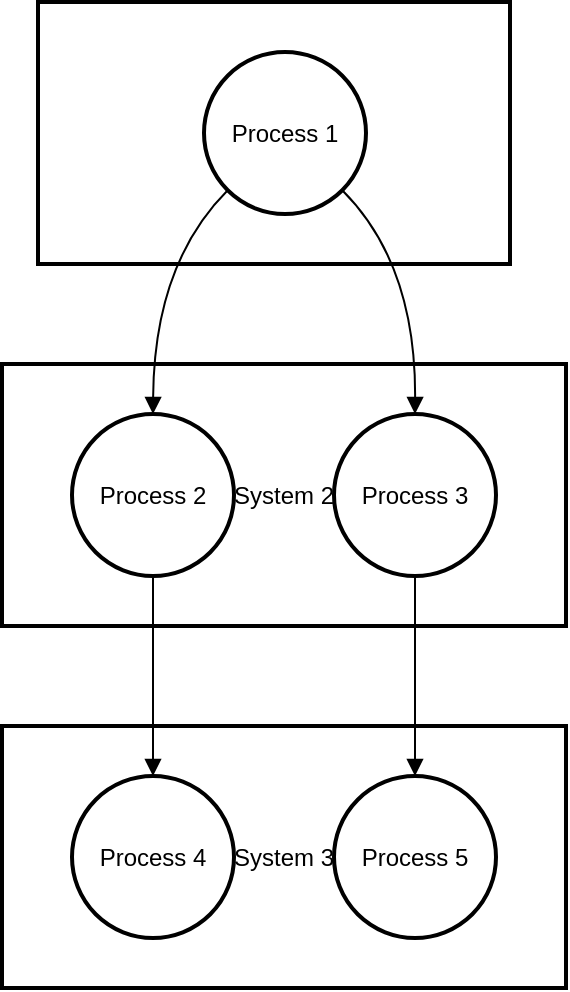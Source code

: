 <mxfile version="25.0.1">
  <diagram name="Page-1" id="hQs5HElA8y3-Bk8a-BCD">
    <mxGraphModel>
      <root>
        <mxCell id="0" />
        <mxCell id="1" parent="0" />
        <mxCell id="2" value="System 3" style="whiteSpace=wrap;strokeWidth=2;" vertex="1" parent="1">
          <mxGeometry x="8" y="370" width="282" height="131" as="geometry" />
        </mxCell>
        <mxCell id="3" value="System 2" style="whiteSpace=wrap;strokeWidth=2;" vertex="1" parent="1">
          <mxGeometry x="8" y="189" width="282" height="131" as="geometry" />
        </mxCell>
        <mxCell id="4" value="System 1" style="whiteSpace=wrap;strokeWidth=2;" vertex="1" parent="1">
          <mxGeometry x="26" y="8" width="236" height="131" as="geometry" />
        </mxCell>
        <mxCell id="5" value="Process 1" style="ellipse;aspect=fixed;strokeWidth=2;whiteSpace=wrap;" vertex="1" parent="1">
          <mxGeometry x="109" y="33" width="81" height="81" as="geometry" />
        </mxCell>
        <mxCell id="6" value="Process 2" style="ellipse;aspect=fixed;strokeWidth=2;whiteSpace=wrap;" vertex="1" parent="1">
          <mxGeometry x="43" y="214" width="81" height="81" as="geometry" />
        </mxCell>
        <mxCell id="7" value="Process 3" style="ellipse;aspect=fixed;strokeWidth=2;whiteSpace=wrap;" vertex="1" parent="1">
          <mxGeometry x="174" y="214" width="81" height="81" as="geometry" />
        </mxCell>
        <mxCell id="8" value="Process 4" style="ellipse;aspect=fixed;strokeWidth=2;whiteSpace=wrap;" vertex="1" parent="1">
          <mxGeometry x="43" y="395" width="81" height="81" as="geometry" />
        </mxCell>
        <mxCell id="9" value="Process 5" style="ellipse;aspect=fixed;strokeWidth=2;whiteSpace=wrap;" vertex="1" parent="1">
          <mxGeometry x="174" y="395" width="81" height="81" as="geometry" />
        </mxCell>
        <mxCell id="10" value="" style="curved=1;startArrow=none;endArrow=block;exitX=0;exitY=1;entryX=0.5;entryY=0;" edge="1" parent="1" source="5" target="6">
          <mxGeometry relative="1" as="geometry">
            <Array as="points">
              <mxPoint x="84" y="139" />
            </Array>
          </mxGeometry>
        </mxCell>
        <mxCell id="11" value="" style="curved=1;startArrow=none;endArrow=block;exitX=0.5;exitY=0.99;entryX=0.5;entryY=-0.01;" edge="1" parent="1" source="6" target="8">
          <mxGeometry relative="1" as="geometry">
            <Array as="points" />
          </mxGeometry>
        </mxCell>
        <mxCell id="12" value="" style="curved=1;startArrow=none;endArrow=block;exitX=1;exitY=1;entryX=0.5;entryY=0;" edge="1" parent="1" source="5" target="7">
          <mxGeometry relative="1" as="geometry">
            <Array as="points">
              <mxPoint x="215" y="139" />
            </Array>
          </mxGeometry>
        </mxCell>
        <mxCell id="13" value="" style="curved=1;startArrow=none;endArrow=block;exitX=0.5;exitY=0.99;entryX=0.5;entryY=0;" edge="1" parent="1" source="7" target="9">
          <mxGeometry relative="1" as="geometry">
            <Array as="points" />
          </mxGeometry>
        </mxCell>
      </root>
    </mxGraphModel>
  </diagram>
</mxfile>
